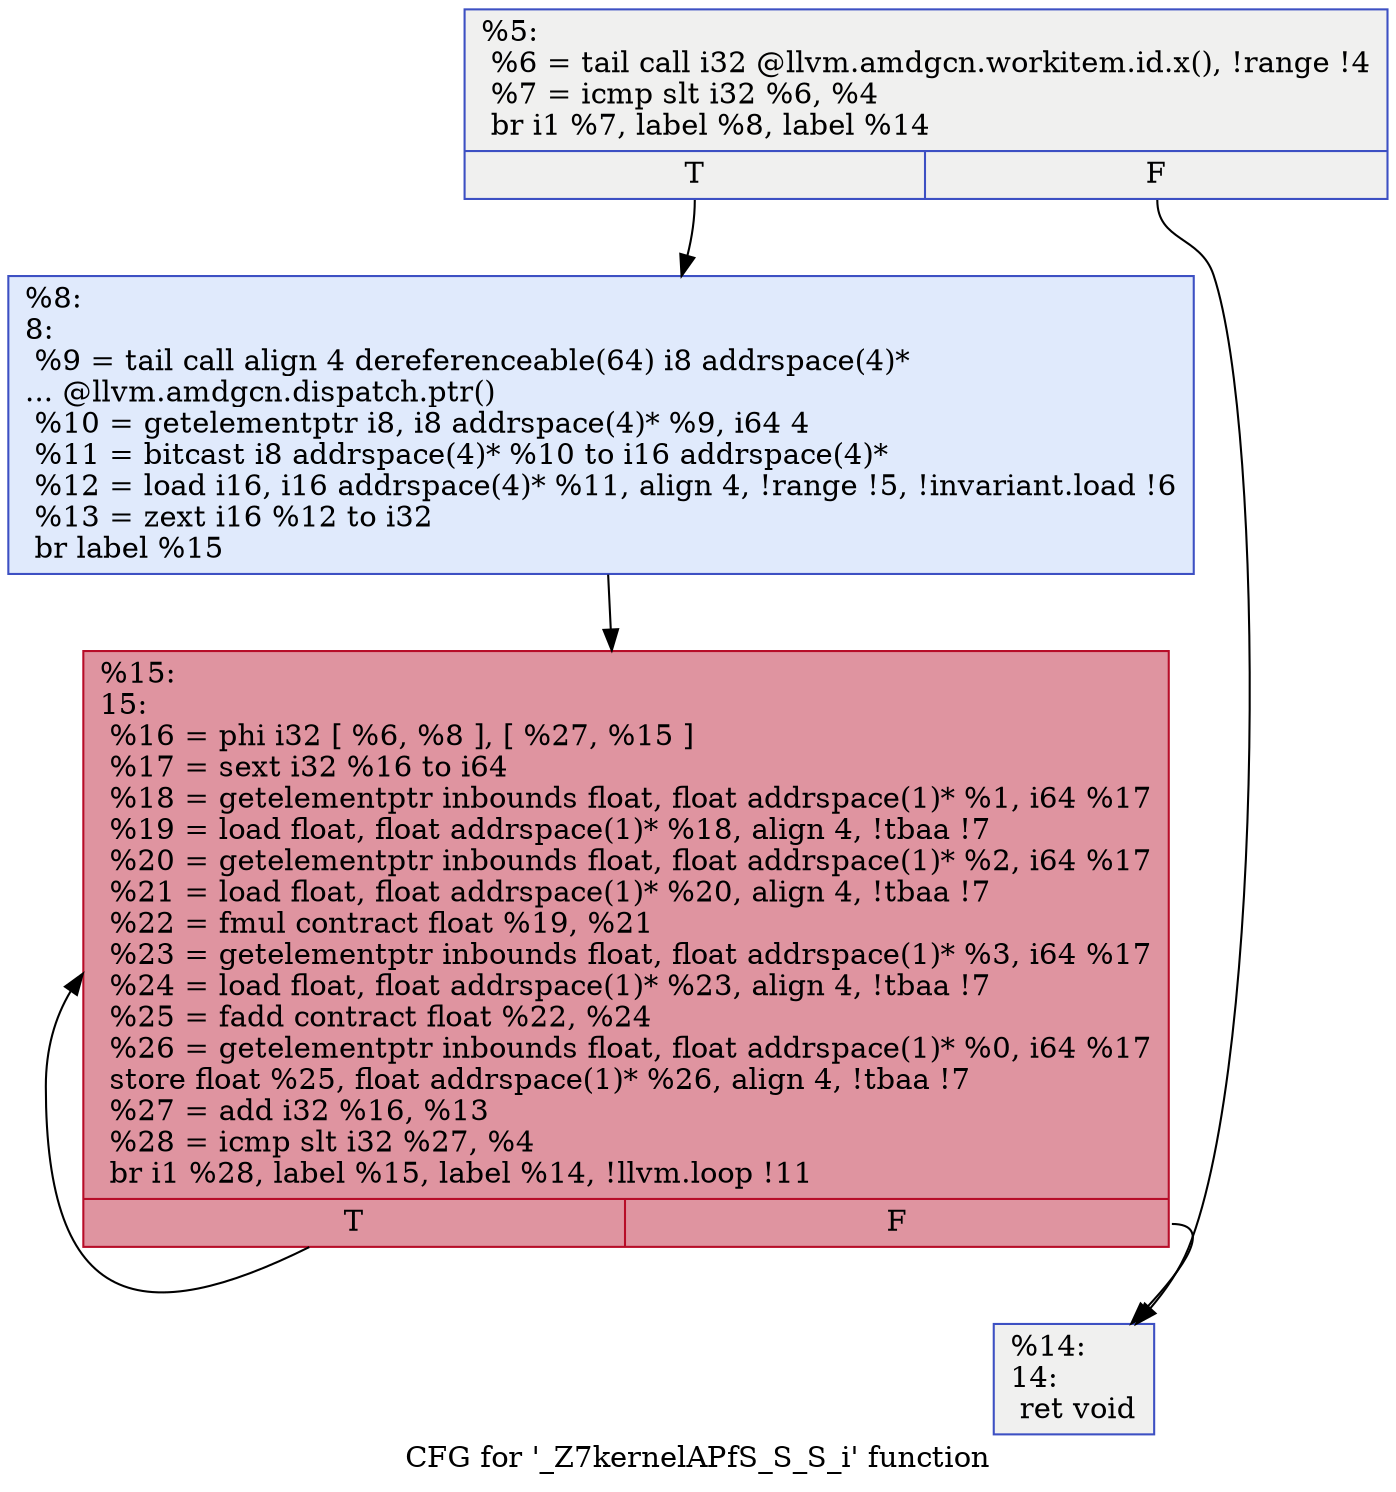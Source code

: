 digraph "CFG for '_Z7kernelAPfS_S_S_i' function" {
	label="CFG for '_Z7kernelAPfS_S_S_i' function";

	Node0x5692230 [shape=record,color="#3d50c3ff", style=filled, fillcolor="#dedcdb70",label="{%5:\l  %6 = tail call i32 @llvm.amdgcn.workitem.id.x(), !range !4\l  %7 = icmp slt i32 %6, %4\l  br i1 %7, label %8, label %14\l|{<s0>T|<s1>F}}"];
	Node0x5692230:s0 -> Node0x5693020;
	Node0x5692230:s1 -> Node0x56930b0;
	Node0x5693020 [shape=record,color="#3d50c3ff", style=filled, fillcolor="#b9d0f970",label="{%8:\l8:                                                \l  %9 = tail call align 4 dereferenceable(64) i8 addrspace(4)*\l... @llvm.amdgcn.dispatch.ptr()\l  %10 = getelementptr i8, i8 addrspace(4)* %9, i64 4\l  %11 = bitcast i8 addrspace(4)* %10 to i16 addrspace(4)*\l  %12 = load i16, i16 addrspace(4)* %11, align 4, !range !5, !invariant.load !6\l  %13 = zext i16 %12 to i32\l  br label %15\l}"];
	Node0x5693020 -> Node0x5693f40;
	Node0x56930b0 [shape=record,color="#3d50c3ff", style=filled, fillcolor="#dedcdb70",label="{%14:\l14:                                               \l  ret void\l}"];
	Node0x5693f40 [shape=record,color="#b70d28ff", style=filled, fillcolor="#b70d2870",label="{%15:\l15:                                               \l  %16 = phi i32 [ %6, %8 ], [ %27, %15 ]\l  %17 = sext i32 %16 to i64\l  %18 = getelementptr inbounds float, float addrspace(1)* %1, i64 %17\l  %19 = load float, float addrspace(1)* %18, align 4, !tbaa !7\l  %20 = getelementptr inbounds float, float addrspace(1)* %2, i64 %17\l  %21 = load float, float addrspace(1)* %20, align 4, !tbaa !7\l  %22 = fmul contract float %19, %21\l  %23 = getelementptr inbounds float, float addrspace(1)* %3, i64 %17\l  %24 = load float, float addrspace(1)* %23, align 4, !tbaa !7\l  %25 = fadd contract float %22, %24\l  %26 = getelementptr inbounds float, float addrspace(1)* %0, i64 %17\l  store float %25, float addrspace(1)* %26, align 4, !tbaa !7\l  %27 = add i32 %16, %13\l  %28 = icmp slt i32 %27, %4\l  br i1 %28, label %15, label %14, !llvm.loop !11\l|{<s0>T|<s1>F}}"];
	Node0x5693f40:s0 -> Node0x5693f40;
	Node0x5693f40:s1 -> Node0x56930b0;
}
